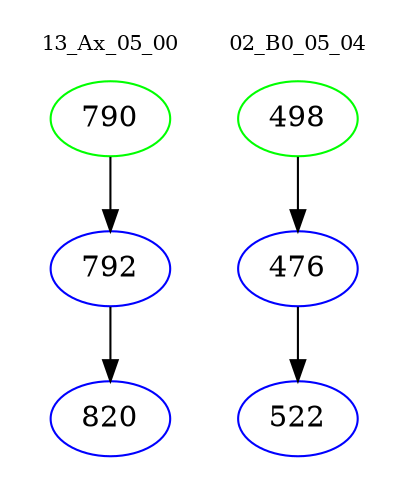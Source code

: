 digraph{
subgraph cluster_0 {
color = white
label = "13_Ax_05_00";
fontsize=10;
T0_790 [label="790", color="green"]
T0_790 -> T0_792 [color="black"]
T0_792 [label="792", color="blue"]
T0_792 -> T0_820 [color="black"]
T0_820 [label="820", color="blue"]
}
subgraph cluster_1 {
color = white
label = "02_B0_05_04";
fontsize=10;
T1_498 [label="498", color="green"]
T1_498 -> T1_476 [color="black"]
T1_476 [label="476", color="blue"]
T1_476 -> T1_522 [color="black"]
T1_522 [label="522", color="blue"]
}
}
